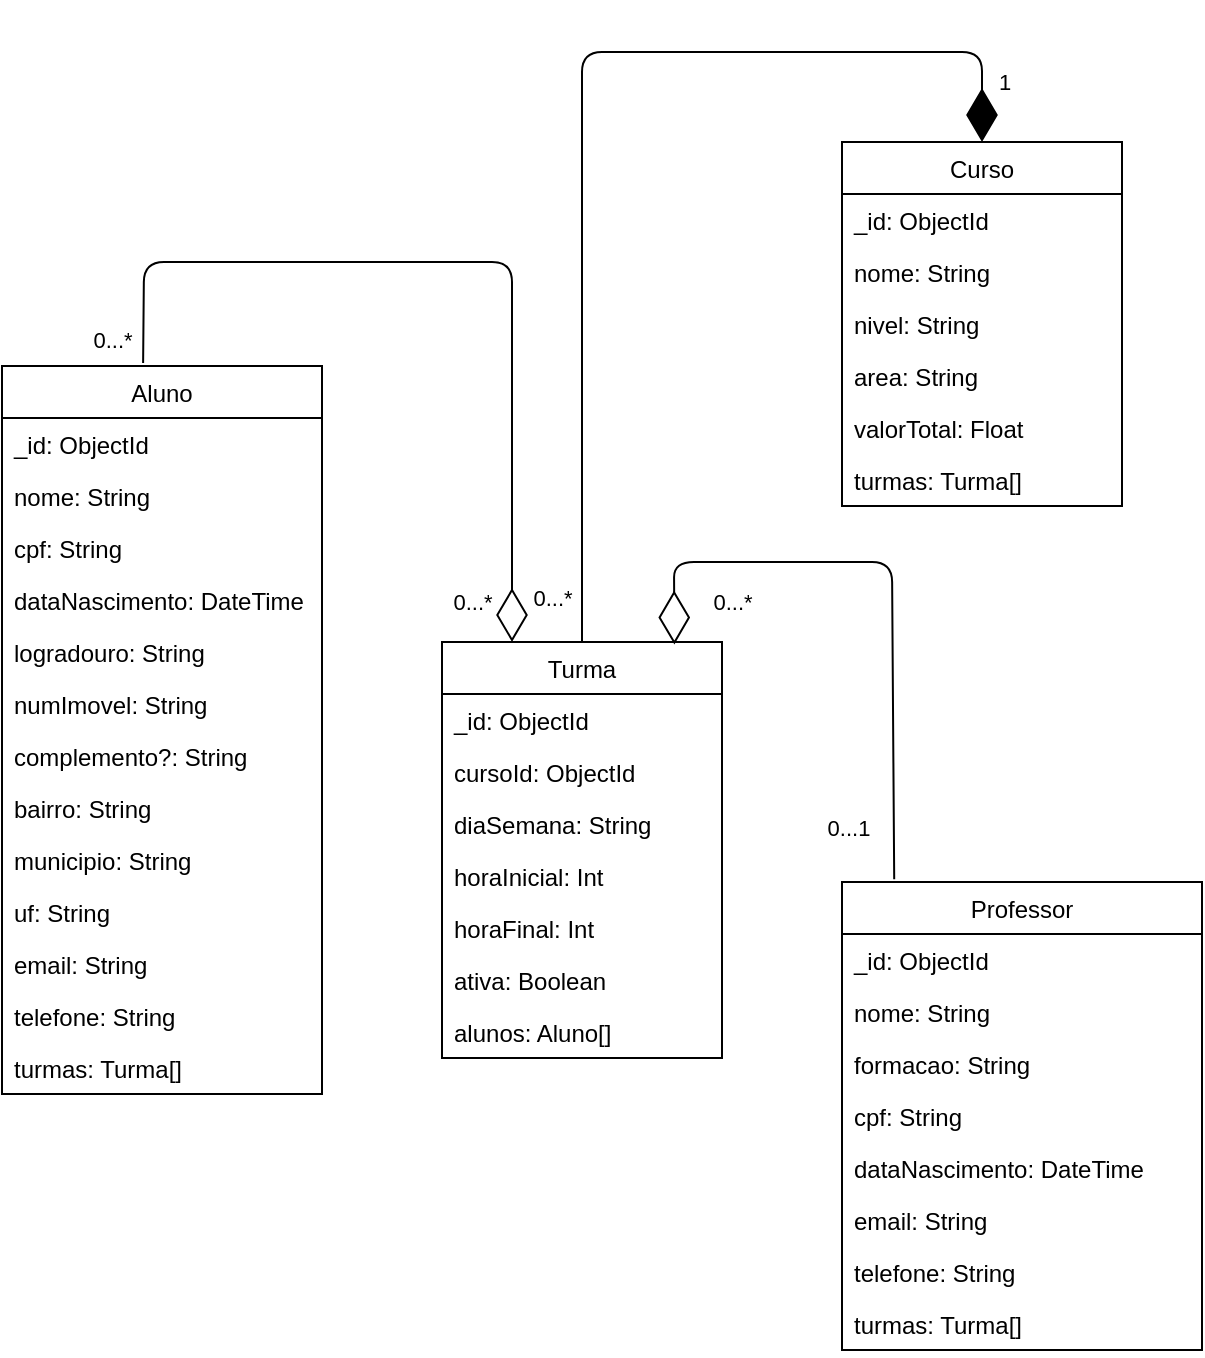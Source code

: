 <mxfile>
    <diagram id="JPTRiWTT1zkp3u40iDrk" name="Page-2">
        <mxGraphModel dx="723" dy="490" grid="1" gridSize="10" guides="1" tooltips="1" connect="1" arrows="1" fold="1" page="0" pageScale="1" pageWidth="850" pageHeight="1100" math="0" shadow="0">
            <root>
                <mxCell id="0"/>
                <mxCell id="1" parent="0"/>
                <mxCell id="XobfELes2eheLk3CZ_iE-1" value="Aluno" style="swimlane;fontStyle=0;childLayout=stackLayout;horizontal=1;startSize=26;fillColor=none;horizontalStack=0;resizeParent=1;resizeParentMax=0;resizeLast=0;collapsible=1;marginBottom=0;" parent="1" vertex="1">
                    <mxGeometry x="125" y="402" width="160" height="364" as="geometry"/>
                </mxCell>
                <mxCell id="XobfELes2eheLk3CZ_iE-2" value="_id: ObjectId" style="text;strokeColor=none;fillColor=none;align=left;verticalAlign=top;spacingLeft=4;spacingRight=4;overflow=hidden;rotatable=0;points=[[0,0.5],[1,0.5]];portConstraint=eastwest;" parent="XobfELes2eheLk3CZ_iE-1" vertex="1">
                    <mxGeometry y="26" width="160" height="26" as="geometry"/>
                </mxCell>
                <mxCell id="XobfELes2eheLk3CZ_iE-3" value="nome: String" style="text;strokeColor=none;fillColor=none;align=left;verticalAlign=top;spacingLeft=4;spacingRight=4;overflow=hidden;rotatable=0;points=[[0,0.5],[1,0.5]];portConstraint=eastwest;" parent="XobfELes2eheLk3CZ_iE-1" vertex="1">
                    <mxGeometry y="52" width="160" height="26" as="geometry"/>
                </mxCell>
                <mxCell id="LKVzIDbZIAc9AaPxp5Y8-25" value="cpf: String" style="text;strokeColor=none;fillColor=none;align=left;verticalAlign=top;spacingLeft=4;spacingRight=4;overflow=hidden;rotatable=0;points=[[0,0.5],[1,0.5]];portConstraint=eastwest;" parent="XobfELes2eheLk3CZ_iE-1" vertex="1">
                    <mxGeometry y="78" width="160" height="26" as="geometry"/>
                </mxCell>
                <mxCell id="LKVzIDbZIAc9AaPxp5Y8-15" value="dataNascimento: DateTime" style="text;strokeColor=none;fillColor=none;align=left;verticalAlign=top;spacingLeft=4;spacingRight=4;overflow=hidden;rotatable=0;points=[[0,0.5],[1,0.5]];portConstraint=eastwest;" parent="XobfELes2eheLk3CZ_iE-1" vertex="1">
                    <mxGeometry y="104" width="160" height="26" as="geometry"/>
                </mxCell>
                <mxCell id="XobfELes2eheLk3CZ_iE-4" value="logradouro: String" style="text;strokeColor=none;fillColor=none;align=left;verticalAlign=top;spacingLeft=4;spacingRight=4;overflow=hidden;rotatable=0;points=[[0,0.5],[1,0.5]];portConstraint=eastwest;" parent="XobfELes2eheLk3CZ_iE-1" vertex="1">
                    <mxGeometry y="130" width="160" height="26" as="geometry"/>
                </mxCell>
                <mxCell id="LKVzIDbZIAc9AaPxp5Y8-14" value="numImovel: String" style="text;strokeColor=none;fillColor=none;align=left;verticalAlign=top;spacingLeft=4;spacingRight=4;overflow=hidden;rotatable=0;points=[[0,0.5],[1,0.5]];portConstraint=eastwest;" parent="XobfELes2eheLk3CZ_iE-1" vertex="1">
                    <mxGeometry y="156" width="160" height="26" as="geometry"/>
                </mxCell>
                <mxCell id="LKVzIDbZIAc9AaPxp5Y8-27" value="complemento?: String" style="text;strokeColor=none;fillColor=none;align=left;verticalAlign=top;spacingLeft=4;spacingRight=4;overflow=hidden;rotatable=0;points=[[0,0.5],[1,0.5]];portConstraint=eastwest;" parent="XobfELes2eheLk3CZ_iE-1" vertex="1">
                    <mxGeometry y="182" width="160" height="26" as="geometry"/>
                </mxCell>
                <mxCell id="LKVzIDbZIAc9AaPxp5Y8-16" value="bairro: String" style="text;strokeColor=none;fillColor=none;align=left;verticalAlign=top;spacingLeft=4;spacingRight=4;overflow=hidden;rotatable=0;points=[[0,0.5],[1,0.5]];portConstraint=eastwest;" parent="XobfELes2eheLk3CZ_iE-1" vertex="1">
                    <mxGeometry y="208" width="160" height="26" as="geometry"/>
                </mxCell>
                <mxCell id="LKVzIDbZIAc9AaPxp5Y8-21" value="municipio: String" style="text;strokeColor=none;fillColor=none;align=left;verticalAlign=top;spacingLeft=4;spacingRight=4;overflow=hidden;rotatable=0;points=[[0,0.5],[1,0.5]];portConstraint=eastwest;" parent="XobfELes2eheLk3CZ_iE-1" vertex="1">
                    <mxGeometry y="234" width="160" height="26" as="geometry"/>
                </mxCell>
                <mxCell id="LKVzIDbZIAc9AaPxp5Y8-22" value="uf: String" style="text;strokeColor=none;fillColor=none;align=left;verticalAlign=top;spacingLeft=4;spacingRight=4;overflow=hidden;rotatable=0;points=[[0,0.5],[1,0.5]];portConstraint=eastwest;" parent="XobfELes2eheLk3CZ_iE-1" vertex="1">
                    <mxGeometry y="260" width="160" height="26" as="geometry"/>
                </mxCell>
                <mxCell id="LKVzIDbZIAc9AaPxp5Y8-23" value="email: String" style="text;strokeColor=none;fillColor=none;align=left;verticalAlign=top;spacingLeft=4;spacingRight=4;overflow=hidden;rotatable=0;points=[[0,0.5],[1,0.5]];portConstraint=eastwest;" parent="XobfELes2eheLk3CZ_iE-1" vertex="1">
                    <mxGeometry y="286" width="160" height="26" as="geometry"/>
                </mxCell>
                <mxCell id="LKVzIDbZIAc9AaPxp5Y8-24" value="telefone: String" style="text;strokeColor=none;fillColor=none;align=left;verticalAlign=top;spacingLeft=4;spacingRight=4;overflow=hidden;rotatable=0;points=[[0,0.5],[1,0.5]];portConstraint=eastwest;" parent="XobfELes2eheLk3CZ_iE-1" vertex="1">
                    <mxGeometry y="312" width="160" height="26" as="geometry"/>
                </mxCell>
                <mxCell id="pnKr05B_UNKHC8w2uhpG-7" value="turmas: Turma[]" style="text;strokeColor=none;fillColor=none;align=left;verticalAlign=top;spacingLeft=4;spacingRight=4;overflow=hidden;rotatable=0;points=[[0,0.5],[1,0.5]];portConstraint=eastwest;" parent="XobfELes2eheLk3CZ_iE-1" vertex="1">
                    <mxGeometry y="338" width="160" height="26" as="geometry"/>
                </mxCell>
                <mxCell id="LKVzIDbZIAc9AaPxp5Y8-1" value="Professor" style="swimlane;fontStyle=0;childLayout=stackLayout;horizontal=1;startSize=26;fillColor=none;horizontalStack=0;resizeParent=1;resizeParentMax=0;resizeLast=0;collapsible=1;marginBottom=0;" parent="1" vertex="1">
                    <mxGeometry x="545" y="660" width="180" height="234" as="geometry"/>
                </mxCell>
                <mxCell id="LKVzIDbZIAc9AaPxp5Y8-2" value="_id: ObjectId" style="text;strokeColor=none;fillColor=none;align=left;verticalAlign=top;spacingLeft=4;spacingRight=4;overflow=hidden;rotatable=0;points=[[0,0.5],[1,0.5]];portConstraint=eastwest;" parent="LKVzIDbZIAc9AaPxp5Y8-1" vertex="1">
                    <mxGeometry y="26" width="180" height="26" as="geometry"/>
                </mxCell>
                <mxCell id="LKVzIDbZIAc9AaPxp5Y8-3" value="nome: String" style="text;strokeColor=none;fillColor=none;align=left;verticalAlign=top;spacingLeft=4;spacingRight=4;overflow=hidden;rotatable=0;points=[[0,0.5],[1,0.5]];portConstraint=eastwest;" parent="LKVzIDbZIAc9AaPxp5Y8-1" vertex="1">
                    <mxGeometry y="52" width="180" height="26" as="geometry"/>
                </mxCell>
                <mxCell id="LKVzIDbZIAc9AaPxp5Y8-4" value="formacao: String" style="text;strokeColor=none;fillColor=none;align=left;verticalAlign=top;spacingLeft=4;spacingRight=4;overflow=hidden;rotatable=0;points=[[0,0.5],[1,0.5]];portConstraint=eastwest;" parent="LKVzIDbZIAc9AaPxp5Y8-1" vertex="1">
                    <mxGeometry y="78" width="180" height="26" as="geometry"/>
                </mxCell>
                <mxCell id="Z20Oo2uiIgpjTULkXjDu-2" value="cpf: String" style="text;strokeColor=none;fillColor=none;align=left;verticalAlign=top;spacingLeft=4;spacingRight=4;overflow=hidden;rotatable=0;points=[[0,0.5],[1,0.5]];portConstraint=eastwest;" parent="LKVzIDbZIAc9AaPxp5Y8-1" vertex="1">
                    <mxGeometry y="104" width="180" height="26" as="geometry"/>
                </mxCell>
                <mxCell id="Z20Oo2uiIgpjTULkXjDu-3" value="dataNascimento: DateTime" style="text;strokeColor=none;fillColor=none;align=left;verticalAlign=top;spacingLeft=4;spacingRight=4;overflow=hidden;rotatable=0;points=[[0,0.5],[1,0.5]];portConstraint=eastwest;" parent="LKVzIDbZIAc9AaPxp5Y8-1" vertex="1">
                    <mxGeometry y="130" width="180" height="26" as="geometry"/>
                </mxCell>
                <mxCell id="Z20Oo2uiIgpjTULkXjDu-4" value="email: String" style="text;strokeColor=none;fillColor=none;align=left;verticalAlign=top;spacingLeft=4;spacingRight=4;overflow=hidden;rotatable=0;points=[[0,0.5],[1,0.5]];portConstraint=eastwest;" parent="LKVzIDbZIAc9AaPxp5Y8-1" vertex="1">
                    <mxGeometry y="156" width="180" height="26" as="geometry"/>
                </mxCell>
                <mxCell id="Z20Oo2uiIgpjTULkXjDu-5" value="telefone: String" style="text;strokeColor=none;fillColor=none;align=left;verticalAlign=top;spacingLeft=4;spacingRight=4;overflow=hidden;rotatable=0;points=[[0,0.5],[1,0.5]];portConstraint=eastwest;" parent="LKVzIDbZIAc9AaPxp5Y8-1" vertex="1">
                    <mxGeometry y="182" width="180" height="26" as="geometry"/>
                </mxCell>
                <mxCell id="2" value="turmas: Turma[]" style="text;strokeColor=none;fillColor=none;align=left;verticalAlign=top;spacingLeft=4;spacingRight=4;overflow=hidden;rotatable=0;points=[[0,0.5],[1,0.5]];portConstraint=eastwest;" vertex="1" parent="LKVzIDbZIAc9AaPxp5Y8-1">
                    <mxGeometry y="208" width="180" height="26" as="geometry"/>
                </mxCell>
                <mxCell id="LKVzIDbZIAc9AaPxp5Y8-5" value="Turma" style="swimlane;fontStyle=0;childLayout=stackLayout;horizontal=1;startSize=26;fillColor=none;horizontalStack=0;resizeParent=1;resizeParentMax=0;resizeLast=0;collapsible=1;marginBottom=0;" parent="1" vertex="1">
                    <mxGeometry x="345" y="540" width="140" height="208" as="geometry"/>
                </mxCell>
                <mxCell id="LKVzIDbZIAc9AaPxp5Y8-6" value="_id: ObjectId" style="text;strokeColor=none;fillColor=none;align=left;verticalAlign=top;spacingLeft=4;spacingRight=4;overflow=hidden;rotatable=0;points=[[0,0.5],[1,0.5]];portConstraint=eastwest;" parent="LKVzIDbZIAc9AaPxp5Y8-5" vertex="1">
                    <mxGeometry y="26" width="140" height="26" as="geometry"/>
                </mxCell>
                <mxCell id="WQJ7P3IoUpaGdgbHNxd2-1" value="cursoId: ObjectId" style="text;strokeColor=none;fillColor=none;align=left;verticalAlign=top;spacingLeft=4;spacingRight=4;overflow=hidden;rotatable=0;points=[[0,0.5],[1,0.5]];portConstraint=eastwest;" parent="LKVzIDbZIAc9AaPxp5Y8-5" vertex="1">
                    <mxGeometry y="52" width="140" height="26" as="geometry"/>
                </mxCell>
                <mxCell id="LKVzIDbZIAc9AaPxp5Y8-7" value="diaSemana: String" style="text;strokeColor=none;fillColor=none;align=left;verticalAlign=top;spacingLeft=4;spacingRight=4;overflow=hidden;rotatable=0;points=[[0,0.5],[1,0.5]];portConstraint=eastwest;" parent="LKVzIDbZIAc9AaPxp5Y8-5" vertex="1">
                    <mxGeometry y="78" width="140" height="26" as="geometry"/>
                </mxCell>
                <mxCell id="LKVzIDbZIAc9AaPxp5Y8-8" value="horaInicial: Int" style="text;strokeColor=none;fillColor=none;align=left;verticalAlign=top;spacingLeft=4;spacingRight=4;overflow=hidden;rotatable=0;points=[[0,0.5],[1,0.5]];portConstraint=eastwest;" parent="LKVzIDbZIAc9AaPxp5Y8-5" vertex="1">
                    <mxGeometry y="104" width="140" height="26" as="geometry"/>
                </mxCell>
                <mxCell id="Nh1p_xW2Dm00-HK53bh6-1" value="horaFinal: Int" style="text;strokeColor=none;fillColor=none;align=left;verticalAlign=top;spacingLeft=4;spacingRight=4;overflow=hidden;rotatable=0;points=[[0,0.5],[1,0.5]];portConstraint=eastwest;" parent="LKVzIDbZIAc9AaPxp5Y8-5" vertex="1">
                    <mxGeometry y="130" width="140" height="26" as="geometry"/>
                </mxCell>
                <mxCell id="pnKr05B_UNKHC8w2uhpG-12" value="ativa: Boolean" style="text;strokeColor=none;fillColor=none;align=left;verticalAlign=top;spacingLeft=4;spacingRight=4;overflow=hidden;rotatable=0;points=[[0,0.5],[1,0.5]];portConstraint=eastwest;" parent="LKVzIDbZIAc9AaPxp5Y8-5" vertex="1">
                    <mxGeometry y="156" width="140" height="26" as="geometry"/>
                </mxCell>
                <mxCell id="5" value="alunos: Aluno[]" style="text;strokeColor=none;fillColor=none;align=left;verticalAlign=top;spacingLeft=4;spacingRight=4;overflow=hidden;rotatable=0;points=[[0,0.5],[1,0.5]];portConstraint=eastwest;" vertex="1" parent="LKVzIDbZIAc9AaPxp5Y8-5">
                    <mxGeometry y="182" width="140" height="26" as="geometry"/>
                </mxCell>
                <mxCell id="LKVzIDbZIAc9AaPxp5Y8-9" value="Curso" style="swimlane;fontStyle=0;childLayout=stackLayout;horizontal=1;startSize=26;fillColor=none;horizontalStack=0;resizeParent=1;resizeParentMax=0;resizeLast=0;collapsible=1;marginBottom=0;" parent="1" vertex="1">
                    <mxGeometry x="545" y="290" width="140" height="182" as="geometry"/>
                </mxCell>
                <mxCell id="LKVzIDbZIAc9AaPxp5Y8-10" value="_id: ObjectId" style="text;strokeColor=none;fillColor=none;align=left;verticalAlign=top;spacingLeft=4;spacingRight=4;overflow=hidden;rotatable=0;points=[[0,0.5],[1,0.5]];portConstraint=eastwest;" parent="LKVzIDbZIAc9AaPxp5Y8-9" vertex="1">
                    <mxGeometry y="26" width="140" height="26" as="geometry"/>
                </mxCell>
                <mxCell id="LKVzIDbZIAc9AaPxp5Y8-11" value="nome: String" style="text;strokeColor=none;fillColor=none;align=left;verticalAlign=top;spacingLeft=4;spacingRight=4;overflow=hidden;rotatable=0;points=[[0,0.5],[1,0.5]];portConstraint=eastwest;" parent="LKVzIDbZIAc9AaPxp5Y8-9" vertex="1">
                    <mxGeometry y="52" width="140" height="26" as="geometry"/>
                </mxCell>
                <mxCell id="LKVzIDbZIAc9AaPxp5Y8-12" value="nivel: String" style="text;strokeColor=none;fillColor=none;align=left;verticalAlign=top;spacingLeft=4;spacingRight=4;overflow=hidden;rotatable=0;points=[[0,0.5],[1,0.5]];portConstraint=eastwest;" parent="LKVzIDbZIAc9AaPxp5Y8-9" vertex="1">
                    <mxGeometry y="78" width="140" height="26" as="geometry"/>
                </mxCell>
                <mxCell id="Z20Oo2uiIgpjTULkXjDu-1" value="area: String" style="text;strokeColor=none;fillColor=none;align=left;verticalAlign=top;spacingLeft=4;spacingRight=4;overflow=hidden;rotatable=0;points=[[0,0.5],[1,0.5]];portConstraint=eastwest;" parent="LKVzIDbZIAc9AaPxp5Y8-9" vertex="1">
                    <mxGeometry y="104" width="140" height="26" as="geometry"/>
                </mxCell>
                <mxCell id="4" value="valorTotal: Float" style="text;strokeColor=none;fillColor=none;align=left;verticalAlign=top;spacingLeft=4;spacingRight=4;overflow=hidden;rotatable=0;points=[[0,0.5],[1,0.5]];portConstraint=eastwest;" vertex="1" parent="LKVzIDbZIAc9AaPxp5Y8-9">
                    <mxGeometry y="130" width="140" height="26" as="geometry"/>
                </mxCell>
                <mxCell id="3" value="turmas: Turma[]" style="text;strokeColor=none;fillColor=none;align=left;verticalAlign=top;spacingLeft=4;spacingRight=4;overflow=hidden;rotatable=0;points=[[0,0.5],[1,0.5]];portConstraint=eastwest;" vertex="1" parent="LKVzIDbZIAc9AaPxp5Y8-9">
                    <mxGeometry y="156" width="140" height="26" as="geometry"/>
                </mxCell>
                <mxCell id="Nh1p_xW2Dm00-HK53bh6-8" value="" style="endArrow=diamondThin;endFill=1;endSize=24;html=1;entryX=0.5;entryY=0;entryDx=0;entryDy=0;exitX=0.5;exitY=0;exitDx=0;exitDy=0;" parent="1" source="LKVzIDbZIAc9AaPxp5Y8-5" target="LKVzIDbZIAc9AaPxp5Y8-9" edge="1">
                    <mxGeometry width="160" relative="1" as="geometry">
                        <mxPoint x="415" y="495" as="sourcePoint"/>
                        <mxPoint x="615" y="285" as="targetPoint"/>
                        <Array as="points">
                            <mxPoint x="415" y="245"/>
                            <mxPoint x="615" y="245"/>
                        </Array>
                    </mxGeometry>
                </mxCell>
                <mxCell id="Nh1p_xW2Dm00-HK53bh6-9" value="0...*" style="edgeLabel;html=1;align=center;verticalAlign=middle;resizable=0;points=[];" parent="Nh1p_xW2Dm00-HK53bh6-8" vertex="1" connectable="0">
                    <mxGeometry x="-0.934" y="1" relative="1" as="geometry">
                        <mxPoint x="-14" y="-4" as="offset"/>
                    </mxGeometry>
                </mxCell>
                <mxCell id="pnKr05B_UNKHC8w2uhpG-2" value="1" style="edgeLabel;html=1;align=center;verticalAlign=middle;resizable=0;points=[];" parent="Nh1p_xW2Dm00-HK53bh6-8" vertex="1" connectable="0">
                    <mxGeometry x="0.82" y="1" relative="1" as="geometry">
                        <mxPoint x="14" y="16" as="offset"/>
                    </mxGeometry>
                </mxCell>
                <mxCell id="Nh1p_xW2Dm00-HK53bh6-11" value="" style="endArrow=diamondThin;endFill=0;endSize=24;html=1;entryX=0.25;entryY=0;entryDx=0;entryDy=0;exitX=0.441;exitY=-0.004;exitDx=0;exitDy=0;exitPerimeter=0;" parent="1" source="XobfELes2eheLk3CZ_iE-1" target="LKVzIDbZIAc9AaPxp5Y8-5" edge="1">
                    <mxGeometry width="160" relative="1" as="geometry">
                        <mxPoint x="240" y="560" as="sourcePoint"/>
                        <mxPoint x="400" y="560" as="targetPoint"/>
                        <Array as="points">
                            <mxPoint x="196" y="350"/>
                            <mxPoint x="380" y="350"/>
                        </Array>
                    </mxGeometry>
                </mxCell>
                <mxCell id="Nh1p_xW2Dm00-HK53bh6-12" value="0...*" style="edgeLabel;html=1;align=center;verticalAlign=middle;resizable=0;points=[];" parent="Nh1p_xW2Dm00-HK53bh6-11" vertex="1" connectable="0">
                    <mxGeometry x="-0.932" relative="1" as="geometry">
                        <mxPoint x="-16" y="3" as="offset"/>
                    </mxGeometry>
                </mxCell>
                <mxCell id="Nh1p_xW2Dm00-HK53bh6-13" value="0...*" style="edgeLabel;html=1;align=center;verticalAlign=middle;resizable=0;points=[];" parent="Nh1p_xW2Dm00-HK53bh6-11" vertex="1" connectable="0">
                    <mxGeometry x="0.759" relative="1" as="geometry">
                        <mxPoint x="-20" y="31" as="offset"/>
                    </mxGeometry>
                </mxCell>
                <mxCell id="pnKr05B_UNKHC8w2uhpG-3" value="" style="endArrow=diamondThin;endFill=0;endSize=24;html=1;entryX=0.83;entryY=0.006;entryDx=0;entryDy=0;entryPerimeter=0;exitX=0.145;exitY=-0.006;exitDx=0;exitDy=0;exitPerimeter=0;" parent="1" source="LKVzIDbZIAc9AaPxp5Y8-1" target="LKVzIDbZIAc9AaPxp5Y8-5" edge="1">
                    <mxGeometry width="160" relative="1" as="geometry">
                        <mxPoint x="600" y="640" as="sourcePoint"/>
                        <mxPoint x="460" y="490" as="targetPoint"/>
                        <Array as="points">
                            <mxPoint x="570" y="500"/>
                            <mxPoint x="461" y="500"/>
                        </Array>
                    </mxGeometry>
                </mxCell>
                <mxCell id="pnKr05B_UNKHC8w2uhpG-5" value="0...*" style="edgeLabel;html=1;align=center;verticalAlign=middle;resizable=0;points=[];" parent="pnKr05B_UNKHC8w2uhpG-3" vertex="1" connectable="0">
                    <mxGeometry x="0.712" y="1" relative="1" as="geometry">
                        <mxPoint x="26" y="19" as="offset"/>
                    </mxGeometry>
                </mxCell>
                <mxCell id="pnKr05B_UNKHC8w2uhpG-6" value="0...1" style="edgeLabel;html=1;align=center;verticalAlign=middle;resizable=0;points=[];" parent="pnKr05B_UNKHC8w2uhpG-3" vertex="1" connectable="0">
                    <mxGeometry x="-0.806" relative="1" as="geometry">
                        <mxPoint x="-23" y="4" as="offset"/>
                    </mxGeometry>
                </mxCell>
            </root>
        </mxGraphModel>
    </diagram>
</mxfile>